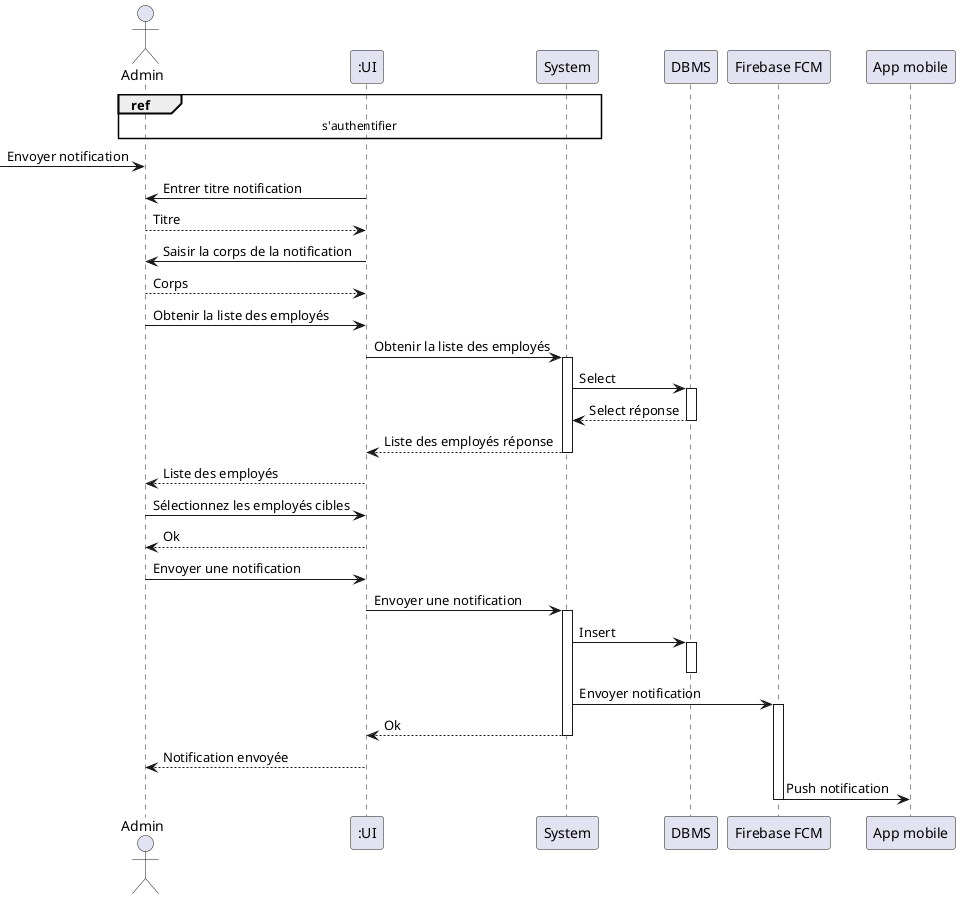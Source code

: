 @startuml FCM Notifications Flow

actor Admin as Admin
participant ":UI" as UI
participant "System" as System
participant "DBMS" as DB
participant "Firebase FCM" as FCM
participant "App mobile" as Phone

ref over Admin, UI, System
    s'authentifier
end ref

-> Admin: Envoyer notification

UI -> Admin: Entrer titre notification
Admin --> UI: Titre

UI -> Admin: Saisir la corps de la notification
Admin --> UI: Corps

Admin -> UI: Obtenir la liste des employés
UI -> System: Obtenir la liste des employés
activate System
System -> DB: Select
activate DB
DB --> System: Select réponse
deactivate DB
System --> UI: Liste des employés réponse
deactivate System

UI --> Admin: Liste des employés

Admin -> UI: Sélectionnez les employés cibles
UI --> Admin: Ok

Admin -> UI: Envoyer une notification
UI -> System: Envoyer une notification
activate System
System -> DB: Insert
activate DB
deactivate DB

System -> FCM: Envoyer notification
activate FCM
System --> UI: Ok
deactivate System
UI --> Admin: Notification envoyée

FCM -> Phone: Push notification
deactivate FCM

@enduml
